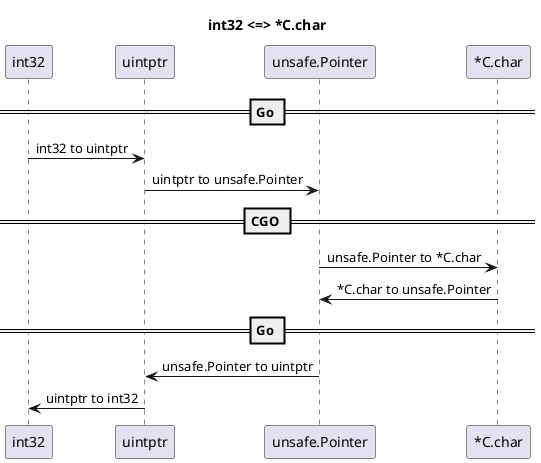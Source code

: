 ' Copyright 2017 <chaishushan{AT}gmail.com>. All rights reserved.
' Use of this source code is governed by a Apache
' license that can be found in the LICENSE file.

@startuml

title int32 <=> *C.char

participant int32
participant uintptr
participant unsafe.Pointer as unsafe_Pointer
participant "~*C.char" as c_char_ptr

== Go ==

int32 -> uintptr: int32 to uintptr
uintptr -> unsafe_Pointer: uintptr to unsafe.Pointer

== CGO ==

unsafe_Pointer -> c_char_ptr: unsafe.Pointer to *C.char
c_char_ptr -> unsafe_Pointer: ~*C.char to unsafe.Pointer

== Go ==

unsafe_Pointer -> uintptr: unsafe.Pointer to uintptr
uintptr -> int32: uintptr to int32

@enduml
